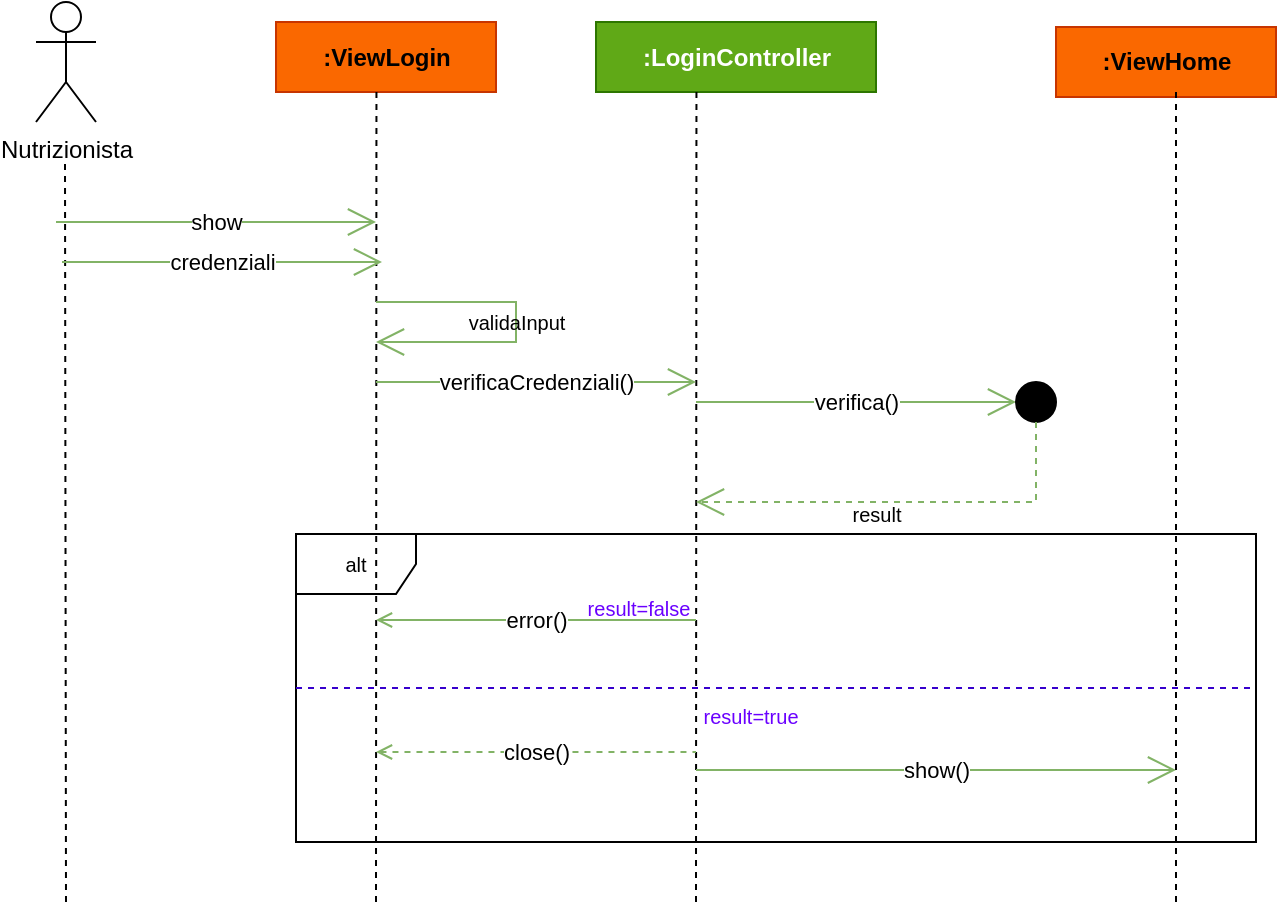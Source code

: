 <mxfile version="18.0.6" type="device"><diagram id="cqDag03rj86sCrA4Sofw" name="Page-1"><mxGraphModel dx="944" dy="583" grid="1" gridSize="10" guides="1" tooltips="1" connect="1" arrows="1" fold="1" page="1" pageScale="1" pageWidth="1169" pageHeight="827" math="0" shadow="0"><root><mxCell id="0"/><mxCell id="1" parent="0"/><mxCell id="RqU8kt0wtrPEhSuhtvrO-9" value="alt" style="shape=umlFrame;whiteSpace=wrap;html=1;fontSize=10;fillColor=none;" vertex="1" parent="1"><mxGeometry x="240" y="376" width="480" height="154" as="geometry"/></mxCell><mxCell id="AUerDSwF4Kn9yLPN4zHk-3" value="Nutrizionista" style="shape=umlActor;verticalLabelPosition=bottom;verticalAlign=top;html=1;outlineConnect=0;" parent="1" vertex="1"><mxGeometry x="110" y="110" width="30" height="60" as="geometry"/></mxCell><mxCell id="AUerDSwF4Kn9yLPN4zHk-4" value="" style="endArrow=none;html=1;rounded=0;dashed=1;" parent="1" edge="1"><mxGeometry width="50" height="50" relative="1" as="geometry"><mxPoint x="125" y="560" as="sourcePoint"/><mxPoint x="124.5" y="190" as="targetPoint"/></mxGeometry></mxCell><mxCell id="AUerDSwF4Kn9yLPN4zHk-5" value="&lt;b&gt;:ViewLogin&lt;/b&gt;" style="html=1;fillColor=#fa6800;fontColor=#000000;strokeColor=#C73500;" parent="1" vertex="1"><mxGeometry x="230" y="120" width="110" height="35" as="geometry"/></mxCell><mxCell id="AUerDSwF4Kn9yLPN4zHk-6" value="" style="endArrow=none;html=1;rounded=0;dashed=1;" parent="1" edge="1"><mxGeometry width="50" height="50" relative="1" as="geometry"><mxPoint x="280" y="560" as="sourcePoint"/><mxPoint x="280.23" y="155" as="targetPoint"/></mxGeometry></mxCell><mxCell id="AUerDSwF4Kn9yLPN4zHk-7" value="show" style="endArrow=open;endSize=12;html=1;rounded=0;fillColor=#d5e8d4;gradientColor=#97d077;strokeColor=#82b366;" parent="1" edge="1"><mxGeometry width="160" relative="1" as="geometry"><mxPoint x="120.0" y="220" as="sourcePoint"/><mxPoint x="280.0" y="220" as="targetPoint"/></mxGeometry></mxCell><mxCell id="AUerDSwF4Kn9yLPN4zHk-8" value="credenziali" style="endArrow=open;endSize=12;html=1;rounded=0;fillColor=#d5e8d4;gradientColor=#97d077;strokeColor=#82b366;" parent="1" edge="1"><mxGeometry width="160" relative="1" as="geometry"><mxPoint x="123.0" y="240" as="sourcePoint"/><mxPoint x="283.0" y="240" as="targetPoint"/></mxGeometry></mxCell><mxCell id="AUerDSwF4Kn9yLPN4zHk-9" value="&lt;b&gt;:LoginController&lt;/b&gt;" style="html=1;fillColor=#60a917;fontColor=#ffffff;strokeColor=#2D7600;" parent="1" vertex="1"><mxGeometry x="390" y="120" width="140" height="35" as="geometry"/></mxCell><mxCell id="AUerDSwF4Kn9yLPN4zHk-10" value="" style="endArrow=none;html=1;rounded=0;dashed=1;" parent="1" edge="1"><mxGeometry width="50" height="50" relative="1" as="geometry"><mxPoint x="440" y="560" as="sourcePoint"/><mxPoint x="440.23" y="155" as="targetPoint"/></mxGeometry></mxCell><mxCell id="AUerDSwF4Kn9yLPN4zHk-11" value="verificaCredenziali()" style="endArrow=open;endSize=12;html=1;rounded=0;fillColor=#d5e8d4;gradientColor=#97d077;strokeColor=#82b366;" parent="1" edge="1"><mxGeometry width="160" relative="1" as="geometry"><mxPoint x="280.0" y="300" as="sourcePoint"/><mxPoint x="440.0" y="300" as="targetPoint"/></mxGeometry></mxCell><mxCell id="RqU8kt0wtrPEhSuhtvrO-1" value="" style="endArrow=open;endFill=0;endSize=12;html=1;rounded=0;fillColor=#60a917;strokeColor=#82B366;" edge="1" parent="1"><mxGeometry width="160" relative="1" as="geometry"><mxPoint x="280" y="260" as="sourcePoint"/><mxPoint x="280" y="280" as="targetPoint"/><Array as="points"><mxPoint x="350" y="260"/><mxPoint x="350" y="280"/></Array></mxGeometry></mxCell><mxCell id="RqU8kt0wtrPEhSuhtvrO-2" value="&lt;font style=&quot;font-size: 10px;&quot;&gt;validaInput&lt;/font&gt;" style="text;html=1;align=center;verticalAlign=middle;resizable=0;points=[];autosize=1;strokeColor=none;fillColor=none;" vertex="1" parent="1"><mxGeometry x="320" y="260" width="60" height="20" as="geometry"/></mxCell><mxCell id="RqU8kt0wtrPEhSuhtvrO-3" value="verifica()" style="endArrow=open;endSize=12;html=1;rounded=0;fillColor=#d5e8d4;gradientColor=#97d077;strokeColor=#82b366;" edge="1" parent="1"><mxGeometry width="160" relative="1" as="geometry"><mxPoint x="440.0" y="310" as="sourcePoint"/><mxPoint x="600.0" y="310" as="targetPoint"/></mxGeometry></mxCell><mxCell id="RqU8kt0wtrPEhSuhtvrO-5" value="" style="ellipse;whiteSpace=wrap;html=1;aspect=fixed;fontSize=10;fillColor=#000000;" vertex="1" parent="1"><mxGeometry x="600" y="300" width="20" height="20" as="geometry"/></mxCell><mxCell id="RqU8kt0wtrPEhSuhtvrO-6" value="" style="endArrow=open;endFill=0;endSize=12;html=1;rounded=0;fillColor=#60a917;strokeColor=#82B366;exitX=0.5;exitY=1;exitDx=0;exitDy=0;dashed=1;" edge="1" parent="1" source="RqU8kt0wtrPEhSuhtvrO-5"><mxGeometry width="160" relative="1" as="geometry"><mxPoint x="540" y="340" as="sourcePoint"/><mxPoint x="440" y="360" as="targetPoint"/><Array as="points"><mxPoint x="610" y="340"/><mxPoint x="610" y="360"/></Array></mxGeometry></mxCell><mxCell id="RqU8kt0wtrPEhSuhtvrO-7" value="result" style="text;html=1;align=center;verticalAlign=middle;resizable=0;points=[];autosize=1;strokeColor=none;fillColor=none;fontSize=10;" vertex="1" parent="1"><mxGeometry x="510" y="356" width="40" height="20" as="geometry"/></mxCell><mxCell id="RqU8kt0wtrPEhSuhtvrO-11" value="error()" style="endArrow=none;endSize=12;html=1;rounded=0;fillColor=#d5e8d4;gradientColor=#97d077;strokeColor=#82b366;endFill=0;startArrow=open;startFill=0;" edge="1" parent="1"><mxGeometry width="160" relative="1" as="geometry"><mxPoint x="280.0" y="419" as="sourcePoint"/><mxPoint x="440.0" y="419" as="targetPoint"/></mxGeometry></mxCell><mxCell id="RqU8kt0wtrPEhSuhtvrO-12" value="&lt;font color=&quot;#6a00ff&quot;&gt;result=false&lt;/font&gt;" style="text;html=1;align=center;verticalAlign=middle;resizable=0;points=[];autosize=1;strokeColor=none;fillColor=none;fontSize=10;" vertex="1" parent="1"><mxGeometry x="376" y="403" width="70" height="20" as="geometry"/></mxCell><mxCell id="RqU8kt0wtrPEhSuhtvrO-13" value="show()" style="endArrow=open;endSize=12;html=1;rounded=0;fillColor=#d5e8d4;gradientColor=#97d077;strokeColor=#82b366;" edge="1" parent="1"><mxGeometry width="160" relative="1" as="geometry"><mxPoint x="440.0" y="494" as="sourcePoint"/><mxPoint x="680" y="494" as="targetPoint"/></mxGeometry></mxCell><mxCell id="RqU8kt0wtrPEhSuhtvrO-15" value="result=true" style="text;html=1;align=center;verticalAlign=middle;resizable=0;points=[];autosize=1;strokeColor=none;fillColor=none;fontSize=10;fontColor=#6A00FF;" vertex="1" parent="1"><mxGeometry x="437" y="457" width="60" height="20" as="geometry"/></mxCell><mxCell id="RqU8kt0wtrPEhSuhtvrO-16" value="&lt;b&gt;:ViewHome&lt;/b&gt;" style="html=1;fillColor=#fa6800;fontColor=#000000;strokeColor=#C73500;" vertex="1" parent="1"><mxGeometry x="620" y="122.5" width="110" height="35" as="geometry"/></mxCell><mxCell id="RqU8kt0wtrPEhSuhtvrO-17" value="" style="endArrow=none;html=1;rounded=0;dashed=1;" edge="1" parent="1"><mxGeometry width="50" height="50" relative="1" as="geometry"><mxPoint x="680" y="560" as="sourcePoint"/><mxPoint x="680" y="155" as="targetPoint"/></mxGeometry></mxCell><mxCell id="RqU8kt0wtrPEhSuhtvrO-18" value="close()" style="endArrow=none;endSize=12;html=1;rounded=0;fillColor=#d5e8d4;gradientColor=#97d077;strokeColor=#82b366;endFill=0;startArrow=open;startFill=0;dashed=1;" edge="1" parent="1"><mxGeometry width="160" relative="1" as="geometry"><mxPoint x="280.0" y="485" as="sourcePoint"/><mxPoint x="440.0" y="485" as="targetPoint"/></mxGeometry></mxCell><mxCell id="RqU8kt0wtrPEhSuhtvrO-19" value="" style="endArrow=none;endSize=12;html=1;rounded=0;fillColor=#6a00ff;strokeColor=#3700CC;endFill=0;dashed=1;" edge="1" parent="1"><mxGeometry width="160" relative="1" as="geometry"><mxPoint x="240" y="453" as="sourcePoint"/><mxPoint x="720" y="453" as="targetPoint"/></mxGeometry></mxCell></root></mxGraphModel></diagram></mxfile>
